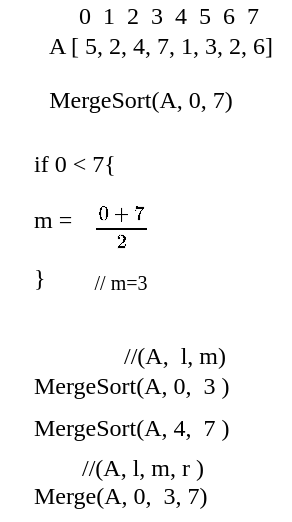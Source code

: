 <mxfile version="14.1.8" type="device"><diagram id="mUgAdHHSwuRzhD7mHCE4" name="Page-1"><mxGraphModel dx="362" dy="259" grid="1" gridSize="10" guides="1" tooltips="1" connect="1" arrows="1" fold="1" page="1" pageScale="1" pageWidth="827" pageHeight="1169" math="1" shadow="0"><root><mxCell id="0"/><mxCell id="1" parent="0"/><mxCell id="GtWF2j0I4YIjKYlpASHa-2" value="&lt;div style=&quot;text-align: left&quot;&gt;&lt;span&gt;&lt;font face=&quot;Calibri&quot;&gt;&amp;nbsp; &amp;nbsp; &amp;nbsp;0&amp;nbsp; 1&amp;nbsp; 2&amp;nbsp; 3&amp;nbsp; 4&amp;nbsp; 5&amp;nbsp; 6&amp;nbsp; 7&lt;/font&gt;&lt;/span&gt;&lt;/div&gt;&lt;div style=&quot;text-align: left&quot;&gt;&lt;span&gt;&lt;font face=&quot;Calibri&quot;&gt;A [ 5, 2, 4, 7, 1, 3, 2, 6]&lt;/font&gt;&lt;/span&gt;&lt;/div&gt;" style="text;html=1;align=center;verticalAlign=middle;resizable=0;points=[];autosize=1;" vertex="1" parent="1"><mxGeometry x="40" y="50" width="130" height="30" as="geometry"/></mxCell><mxCell id="GtWF2j0I4YIjKYlpASHa-3" value="&lt;font face=&quot;Calibri&quot;&gt;if 0 &amp;lt; 7{&lt;br&gt;&lt;br&gt;m =&amp;nbsp;&lt;br&gt;&lt;br&gt;}&lt;/font&gt;" style="text;html=1;align=left;verticalAlign=middle;resizable=0;points=[];autosize=1;" vertex="1" parent="1"><mxGeometry x="40" y="120" width="50" height="80" as="geometry"/></mxCell><mxCell id="GtWF2j0I4YIjKYlpASHa-5" value="&lt;font face=&quot;Calibri&quot; style=&quot;font-size: 10px&quot;&gt;$$\frac{0+7}{2}$$ // m=3&lt;/font&gt;" style="text;html=1;align=center;verticalAlign=middle;resizable=0;points=[];autosize=1;" vertex="1" parent="1"><mxGeometry x="25" y="160" width="120" height="20" as="geometry"/></mxCell><mxCell id="GtWF2j0I4YIjKYlpASHa-6" value="&lt;font face=&quot;Calibri&quot;&gt;MergeSort(A, 0, 7)&lt;/font&gt;" style="text;html=1;align=center;verticalAlign=middle;resizable=0;points=[];autosize=1;" vertex="1" parent="1"><mxGeometry x="40" y="90" width="110" height="20" as="geometry"/></mxCell><mxCell id="GtWF2j0I4YIjKYlpASHa-7" value="&lt;font face=&quot;Calibri&quot;&gt;&amp;nbsp; &amp;nbsp; &amp;nbsp; &amp;nbsp; &amp;nbsp; &amp;nbsp; &amp;nbsp; &amp;nbsp;//(A,&amp;nbsp; l, m)&lt;br&gt;MergeSort(A, 0,&amp;nbsp; 3 )&lt;/font&gt;" style="text;html=1;align=left;verticalAlign=middle;resizable=0;points=[];autosize=1;" vertex="1" parent="1"><mxGeometry x="40" y="220" width="120" height="30" as="geometry"/></mxCell><mxCell id="GtWF2j0I4YIjKYlpASHa-8" value="&lt;span style=&quot;color: rgb(0 , 0 , 0) ; font-family: &amp;#34;calibri&amp;#34; ; font-size: 12px ; font-style: normal ; font-weight: 400 ; letter-spacing: normal ; text-align: left ; text-indent: 0px ; text-transform: none ; word-spacing: 0px ; display: inline ; float: none&quot;&gt;MergeSort(A, 4,&amp;nbsp; 7 )&lt;/span&gt;" style="text;whiteSpace=wrap;html=1;shadow=0;sketch=0;glass=0;rounded=0;labelBackgroundColor=none;" vertex="1" parent="1"><mxGeometry x="40" y="250" width="130" height="40" as="geometry"/></mxCell><mxCell id="GtWF2j0I4YIjKYlpASHa-9" value="&lt;span style=&quot;color: rgb(0 , 0 , 0) ; font-family: &amp;#34;calibri&amp;#34; ; font-size: 12px ; font-style: normal ; font-weight: 400 ; letter-spacing: normal ; text-align: left ; text-indent: 0px ; text-transform: none ; word-spacing: 0px ; display: inline ; float: none&quot;&gt;&amp;nbsp; &amp;nbsp; &amp;nbsp; &amp;nbsp; //(A, l, m, r )&lt;br&gt;Merge(A, 0,&amp;nbsp; 3, 7)&lt;/span&gt;" style="text;whiteSpace=wrap;html=1;shadow=0;sketch=0;glass=0;rounded=0;labelBackgroundColor=none;" vertex="1" parent="1"><mxGeometry x="40" y="270" width="130" height="40" as="geometry"/></mxCell></root></mxGraphModel></diagram></mxfile>